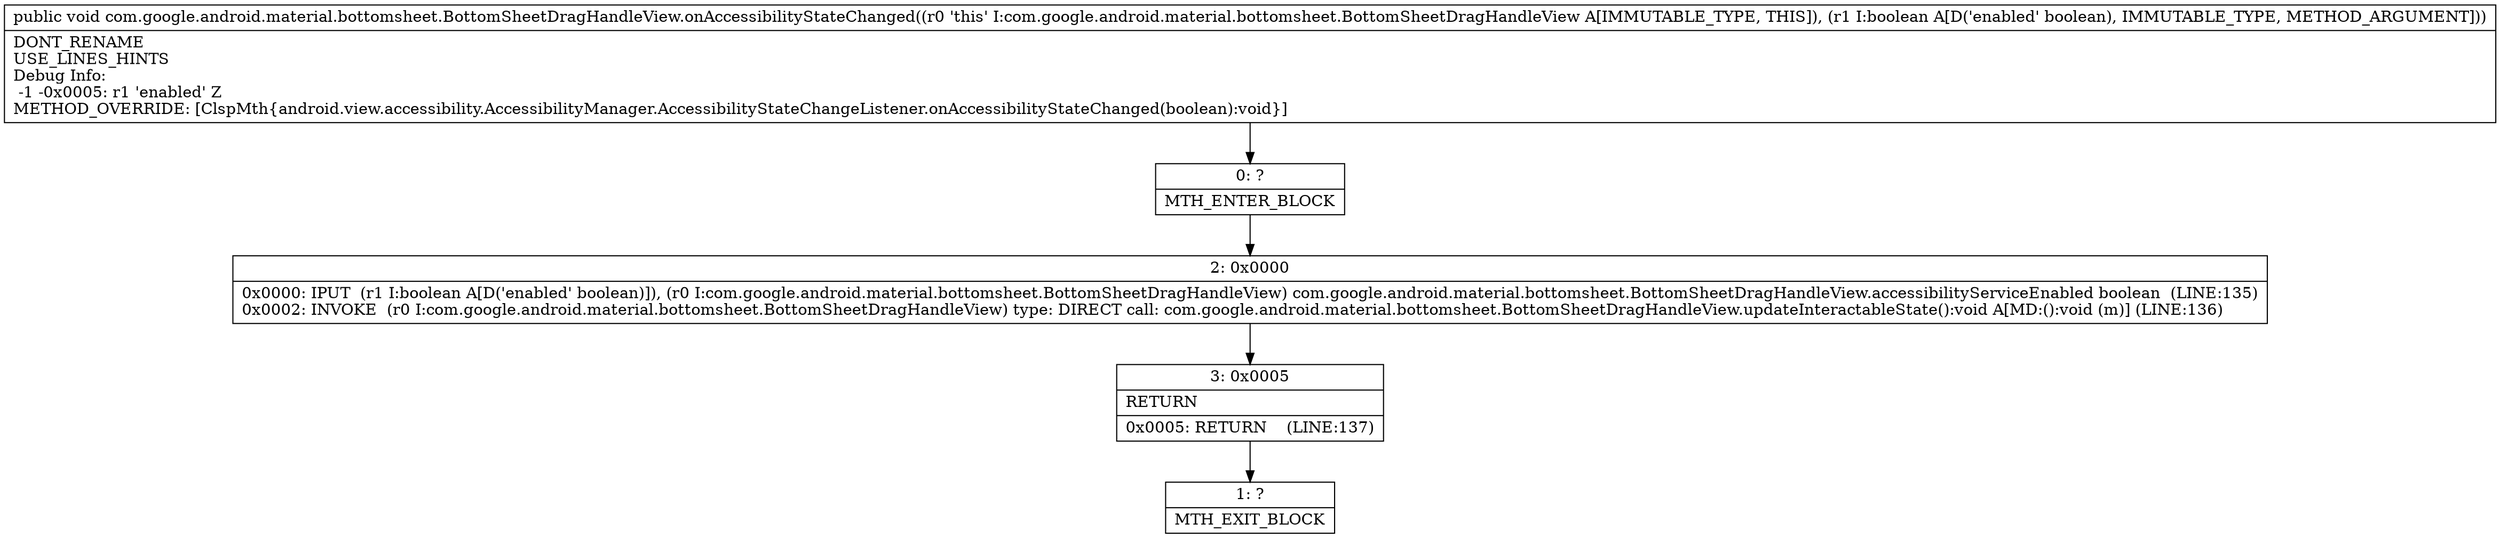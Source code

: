 digraph "CFG forcom.google.android.material.bottomsheet.BottomSheetDragHandleView.onAccessibilityStateChanged(Z)V" {
Node_0 [shape=record,label="{0\:\ ?|MTH_ENTER_BLOCK\l}"];
Node_2 [shape=record,label="{2\:\ 0x0000|0x0000: IPUT  (r1 I:boolean A[D('enabled' boolean)]), (r0 I:com.google.android.material.bottomsheet.BottomSheetDragHandleView) com.google.android.material.bottomsheet.BottomSheetDragHandleView.accessibilityServiceEnabled boolean  (LINE:135)\l0x0002: INVOKE  (r0 I:com.google.android.material.bottomsheet.BottomSheetDragHandleView) type: DIRECT call: com.google.android.material.bottomsheet.BottomSheetDragHandleView.updateInteractableState():void A[MD:():void (m)] (LINE:136)\l}"];
Node_3 [shape=record,label="{3\:\ 0x0005|RETURN\l|0x0005: RETURN    (LINE:137)\l}"];
Node_1 [shape=record,label="{1\:\ ?|MTH_EXIT_BLOCK\l}"];
MethodNode[shape=record,label="{public void com.google.android.material.bottomsheet.BottomSheetDragHandleView.onAccessibilityStateChanged((r0 'this' I:com.google.android.material.bottomsheet.BottomSheetDragHandleView A[IMMUTABLE_TYPE, THIS]), (r1 I:boolean A[D('enabled' boolean), IMMUTABLE_TYPE, METHOD_ARGUMENT]))  | DONT_RENAME\lUSE_LINES_HINTS\lDebug Info:\l  \-1 \-0x0005: r1 'enabled' Z\lMETHOD_OVERRIDE: [ClspMth\{android.view.accessibility.AccessibilityManager.AccessibilityStateChangeListener.onAccessibilityStateChanged(boolean):void\}]\l}"];
MethodNode -> Node_0;Node_0 -> Node_2;
Node_2 -> Node_3;
Node_3 -> Node_1;
}

